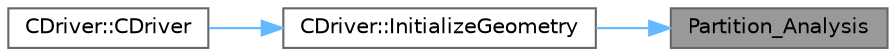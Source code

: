digraph "Partition_Analysis"
{
 // LATEX_PDF_SIZE
  bgcolor="transparent";
  edge [fontname=Helvetica,fontsize=10,labelfontname=Helvetica,labelfontsize=10];
  node [fontname=Helvetica,fontsize=10,shape=box,height=0.2,width=0.4];
  rankdir="RL";
  Node1 [id="Node000001",label="Partition_Analysis",height=0.2,width=0.4,color="gray40", fillcolor="grey60", style="filled", fontcolor="black",tooltip="Performs an analysis of the mesh partitions for distributed memory calculations."];
  Node1 -> Node2 [id="edge1_Node000001_Node000002",dir="back",color="steelblue1",style="solid",tooltip=" "];
  Node2 [id="Node000002",label="CDriver::InitializeGeometry",height=0.2,width=0.4,color="grey40", fillcolor="white", style="filled",URL="$classCDriver.html#a13e45636e813ccc36b5e4a42adb18d96",tooltip="Construction of the edge-based data structure and the multi-grid structure."];
  Node2 -> Node3 [id="edge2_Node000002_Node000003",dir="back",color="steelblue1",style="solid",tooltip=" "];
  Node3 [id="Node000003",label="CDriver::CDriver",height=0.2,width=0.4,color="grey40", fillcolor="white", style="filled",URL="$classCDriver.html#a3fca4a013a6efa9bbb38fe78a86b5f3d",tooltip="Constructor of the class."];
}
